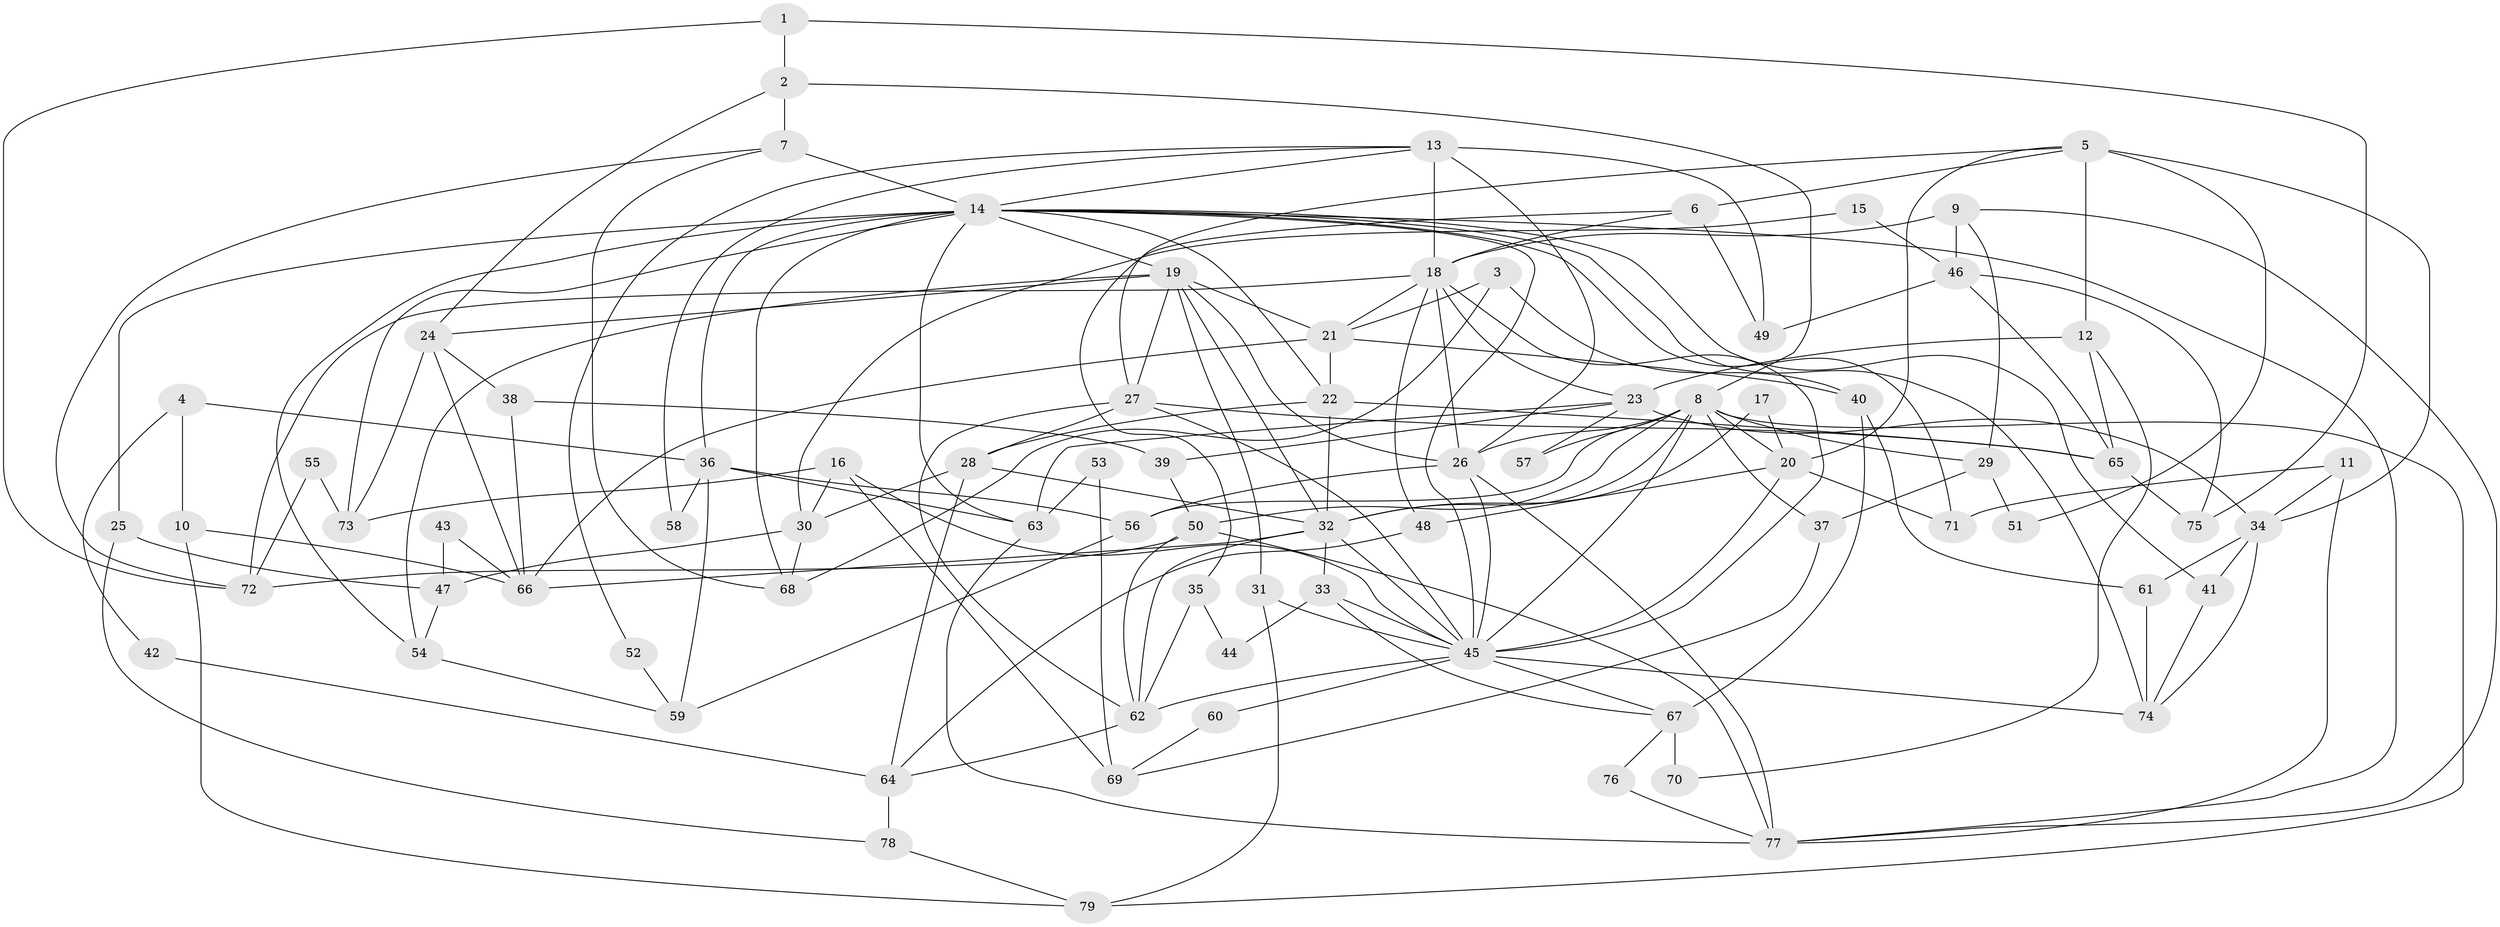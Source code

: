 // original degree distribution, {3: 0.27927927927927926, 4: 0.1891891891891892, 5: 0.21621621621621623, 9: 0.009009009009009009, 7: 0.05405405405405406, 2: 0.16216216216216217, 6: 0.09009009009009009}
// Generated by graph-tools (version 1.1) at 2025/51/03/04/25 22:51:08]
// undirected, 79 vertices, 175 edges
graph export_dot {
  node [color=gray90,style=filled];
  1;
  2;
  3;
  4;
  5;
  6;
  7;
  8;
  9;
  10;
  11;
  12;
  13;
  14;
  15;
  16;
  17;
  18;
  19;
  20;
  21;
  22;
  23;
  24;
  25;
  26;
  27;
  28;
  29;
  30;
  31;
  32;
  33;
  34;
  35;
  36;
  37;
  38;
  39;
  40;
  41;
  42;
  43;
  44;
  45;
  46;
  47;
  48;
  49;
  50;
  51;
  52;
  53;
  54;
  55;
  56;
  57;
  58;
  59;
  60;
  61;
  62;
  63;
  64;
  65;
  66;
  67;
  68;
  69;
  70;
  71;
  72;
  73;
  74;
  75;
  76;
  77;
  78;
  79;
  1 -- 2 [weight=1.0];
  1 -- 72 [weight=1.0];
  1 -- 75 [weight=1.0];
  2 -- 7 [weight=1.0];
  2 -- 8 [weight=1.0];
  2 -- 24 [weight=1.0];
  3 -- 21 [weight=1.0];
  3 -- 40 [weight=1.0];
  3 -- 68 [weight=1.0];
  4 -- 10 [weight=1.0];
  4 -- 36 [weight=1.0];
  4 -- 42 [weight=1.0];
  5 -- 6 [weight=1.0];
  5 -- 12 [weight=2.0];
  5 -- 20 [weight=1.0];
  5 -- 27 [weight=1.0];
  5 -- 34 [weight=1.0];
  5 -- 51 [weight=1.0];
  6 -- 18 [weight=2.0];
  6 -- 35 [weight=1.0];
  6 -- 49 [weight=1.0];
  7 -- 14 [weight=2.0];
  7 -- 68 [weight=1.0];
  7 -- 72 [weight=1.0];
  8 -- 20 [weight=1.0];
  8 -- 26 [weight=2.0];
  8 -- 29 [weight=1.0];
  8 -- 32 [weight=1.0];
  8 -- 37 [weight=1.0];
  8 -- 45 [weight=1.0];
  8 -- 50 [weight=1.0];
  8 -- 56 [weight=1.0];
  8 -- 57 [weight=1.0];
  8 -- 79 [weight=1.0];
  9 -- 18 [weight=2.0];
  9 -- 29 [weight=1.0];
  9 -- 46 [weight=1.0];
  9 -- 77 [weight=1.0];
  10 -- 66 [weight=1.0];
  10 -- 79 [weight=1.0];
  11 -- 34 [weight=1.0];
  11 -- 71 [weight=1.0];
  11 -- 77 [weight=1.0];
  12 -- 23 [weight=1.0];
  12 -- 65 [weight=1.0];
  12 -- 70 [weight=1.0];
  13 -- 14 [weight=1.0];
  13 -- 18 [weight=2.0];
  13 -- 26 [weight=3.0];
  13 -- 49 [weight=1.0];
  13 -- 52 [weight=1.0];
  13 -- 58 [weight=1.0];
  14 -- 19 [weight=1.0];
  14 -- 22 [weight=1.0];
  14 -- 25 [weight=1.0];
  14 -- 36 [weight=1.0];
  14 -- 41 [weight=1.0];
  14 -- 45 [weight=1.0];
  14 -- 54 [weight=1.0];
  14 -- 63 [weight=1.0];
  14 -- 68 [weight=1.0];
  14 -- 71 [weight=1.0];
  14 -- 73 [weight=1.0];
  14 -- 74 [weight=1.0];
  14 -- 77 [weight=1.0];
  15 -- 30 [weight=1.0];
  15 -- 46 [weight=1.0];
  16 -- 30 [weight=1.0];
  16 -- 45 [weight=2.0];
  16 -- 69 [weight=1.0];
  16 -- 73 [weight=1.0];
  17 -- 20 [weight=1.0];
  17 -- 32 [weight=1.0];
  18 -- 21 [weight=1.0];
  18 -- 23 [weight=1.0];
  18 -- 26 [weight=1.0];
  18 -- 45 [weight=2.0];
  18 -- 48 [weight=1.0];
  18 -- 72 [weight=1.0];
  19 -- 21 [weight=1.0];
  19 -- 24 [weight=1.0];
  19 -- 26 [weight=1.0];
  19 -- 27 [weight=1.0];
  19 -- 31 [weight=1.0];
  19 -- 32 [weight=1.0];
  19 -- 54 [weight=1.0];
  20 -- 45 [weight=1.0];
  20 -- 48 [weight=1.0];
  20 -- 71 [weight=1.0];
  21 -- 22 [weight=1.0];
  21 -- 40 [weight=1.0];
  21 -- 66 [weight=2.0];
  22 -- 28 [weight=1.0];
  22 -- 32 [weight=1.0];
  22 -- 65 [weight=1.0];
  23 -- 34 [weight=1.0];
  23 -- 39 [weight=1.0];
  23 -- 57 [weight=1.0];
  23 -- 63 [weight=1.0];
  24 -- 38 [weight=1.0];
  24 -- 66 [weight=1.0];
  24 -- 73 [weight=1.0];
  25 -- 47 [weight=1.0];
  25 -- 78 [weight=1.0];
  26 -- 45 [weight=1.0];
  26 -- 56 [weight=1.0];
  26 -- 77 [weight=1.0];
  27 -- 28 [weight=1.0];
  27 -- 45 [weight=1.0];
  27 -- 62 [weight=1.0];
  27 -- 65 [weight=1.0];
  28 -- 30 [weight=1.0];
  28 -- 32 [weight=1.0];
  28 -- 64 [weight=1.0];
  29 -- 37 [weight=1.0];
  29 -- 51 [weight=1.0];
  30 -- 47 [weight=1.0];
  30 -- 68 [weight=1.0];
  31 -- 45 [weight=1.0];
  31 -- 79 [weight=1.0];
  32 -- 33 [weight=1.0];
  32 -- 45 [weight=1.0];
  32 -- 62 [weight=1.0];
  32 -- 66 [weight=1.0];
  33 -- 44 [weight=1.0];
  33 -- 45 [weight=1.0];
  33 -- 67 [weight=1.0];
  34 -- 41 [weight=1.0];
  34 -- 61 [weight=1.0];
  34 -- 74 [weight=1.0];
  35 -- 44 [weight=1.0];
  35 -- 62 [weight=1.0];
  36 -- 56 [weight=1.0];
  36 -- 58 [weight=1.0];
  36 -- 59 [weight=1.0];
  36 -- 63 [weight=1.0];
  37 -- 69 [weight=1.0];
  38 -- 39 [weight=1.0];
  38 -- 66 [weight=1.0];
  39 -- 50 [weight=1.0];
  40 -- 61 [weight=1.0];
  40 -- 67 [weight=1.0];
  41 -- 74 [weight=1.0];
  42 -- 64 [weight=1.0];
  43 -- 47 [weight=1.0];
  43 -- 66 [weight=1.0];
  45 -- 60 [weight=1.0];
  45 -- 62 [weight=1.0];
  45 -- 67 [weight=2.0];
  45 -- 74 [weight=1.0];
  46 -- 49 [weight=1.0];
  46 -- 65 [weight=1.0];
  46 -- 75 [weight=1.0];
  47 -- 54 [weight=1.0];
  48 -- 64 [weight=1.0];
  50 -- 62 [weight=1.0];
  50 -- 72 [weight=1.0];
  50 -- 77 [weight=1.0];
  52 -- 59 [weight=1.0];
  53 -- 63 [weight=1.0];
  53 -- 69 [weight=1.0];
  54 -- 59 [weight=1.0];
  55 -- 72 [weight=1.0];
  55 -- 73 [weight=1.0];
  56 -- 59 [weight=1.0];
  60 -- 69 [weight=1.0];
  61 -- 74 [weight=1.0];
  62 -- 64 [weight=1.0];
  63 -- 77 [weight=1.0];
  64 -- 78 [weight=1.0];
  65 -- 75 [weight=1.0];
  67 -- 70 [weight=1.0];
  67 -- 76 [weight=1.0];
  76 -- 77 [weight=1.0];
  78 -- 79 [weight=1.0];
}
